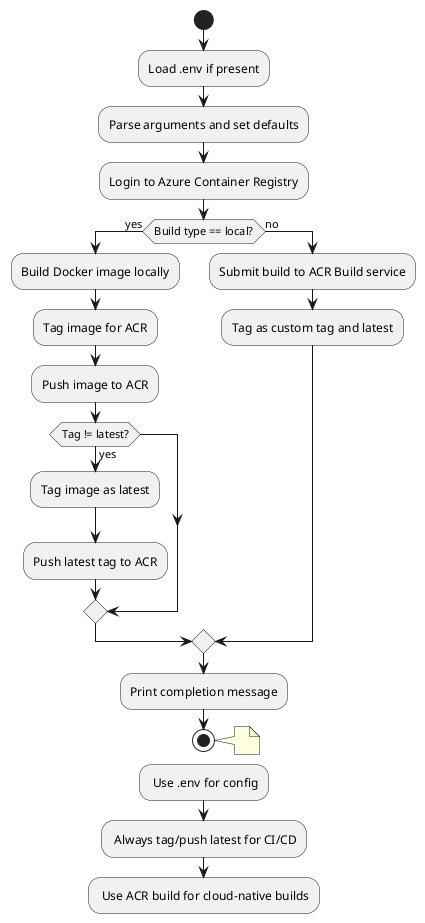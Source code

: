 @startuml
start
:Load .env if present;
:Parse arguments and set defaults;
:Login to Azure Container Registry;

if (Build type == local?) then (yes)
  :Build Docker image locally;
  :Tag image for ACR;
  :Push image to ACR;
  if (Tag != latest?) then (yes)
    :Tag image as latest;
    :Push latest tag to ACR;
  endif
else (no)
  :Submit build to ACR Build service;
  :Tag as custom tag and latest;
endif

:Print completion message;
stop

note right:
- Use .env for config
- Always tag/push latest for CI/CD
- Use ACR build for cloud-native builds
@enduml
